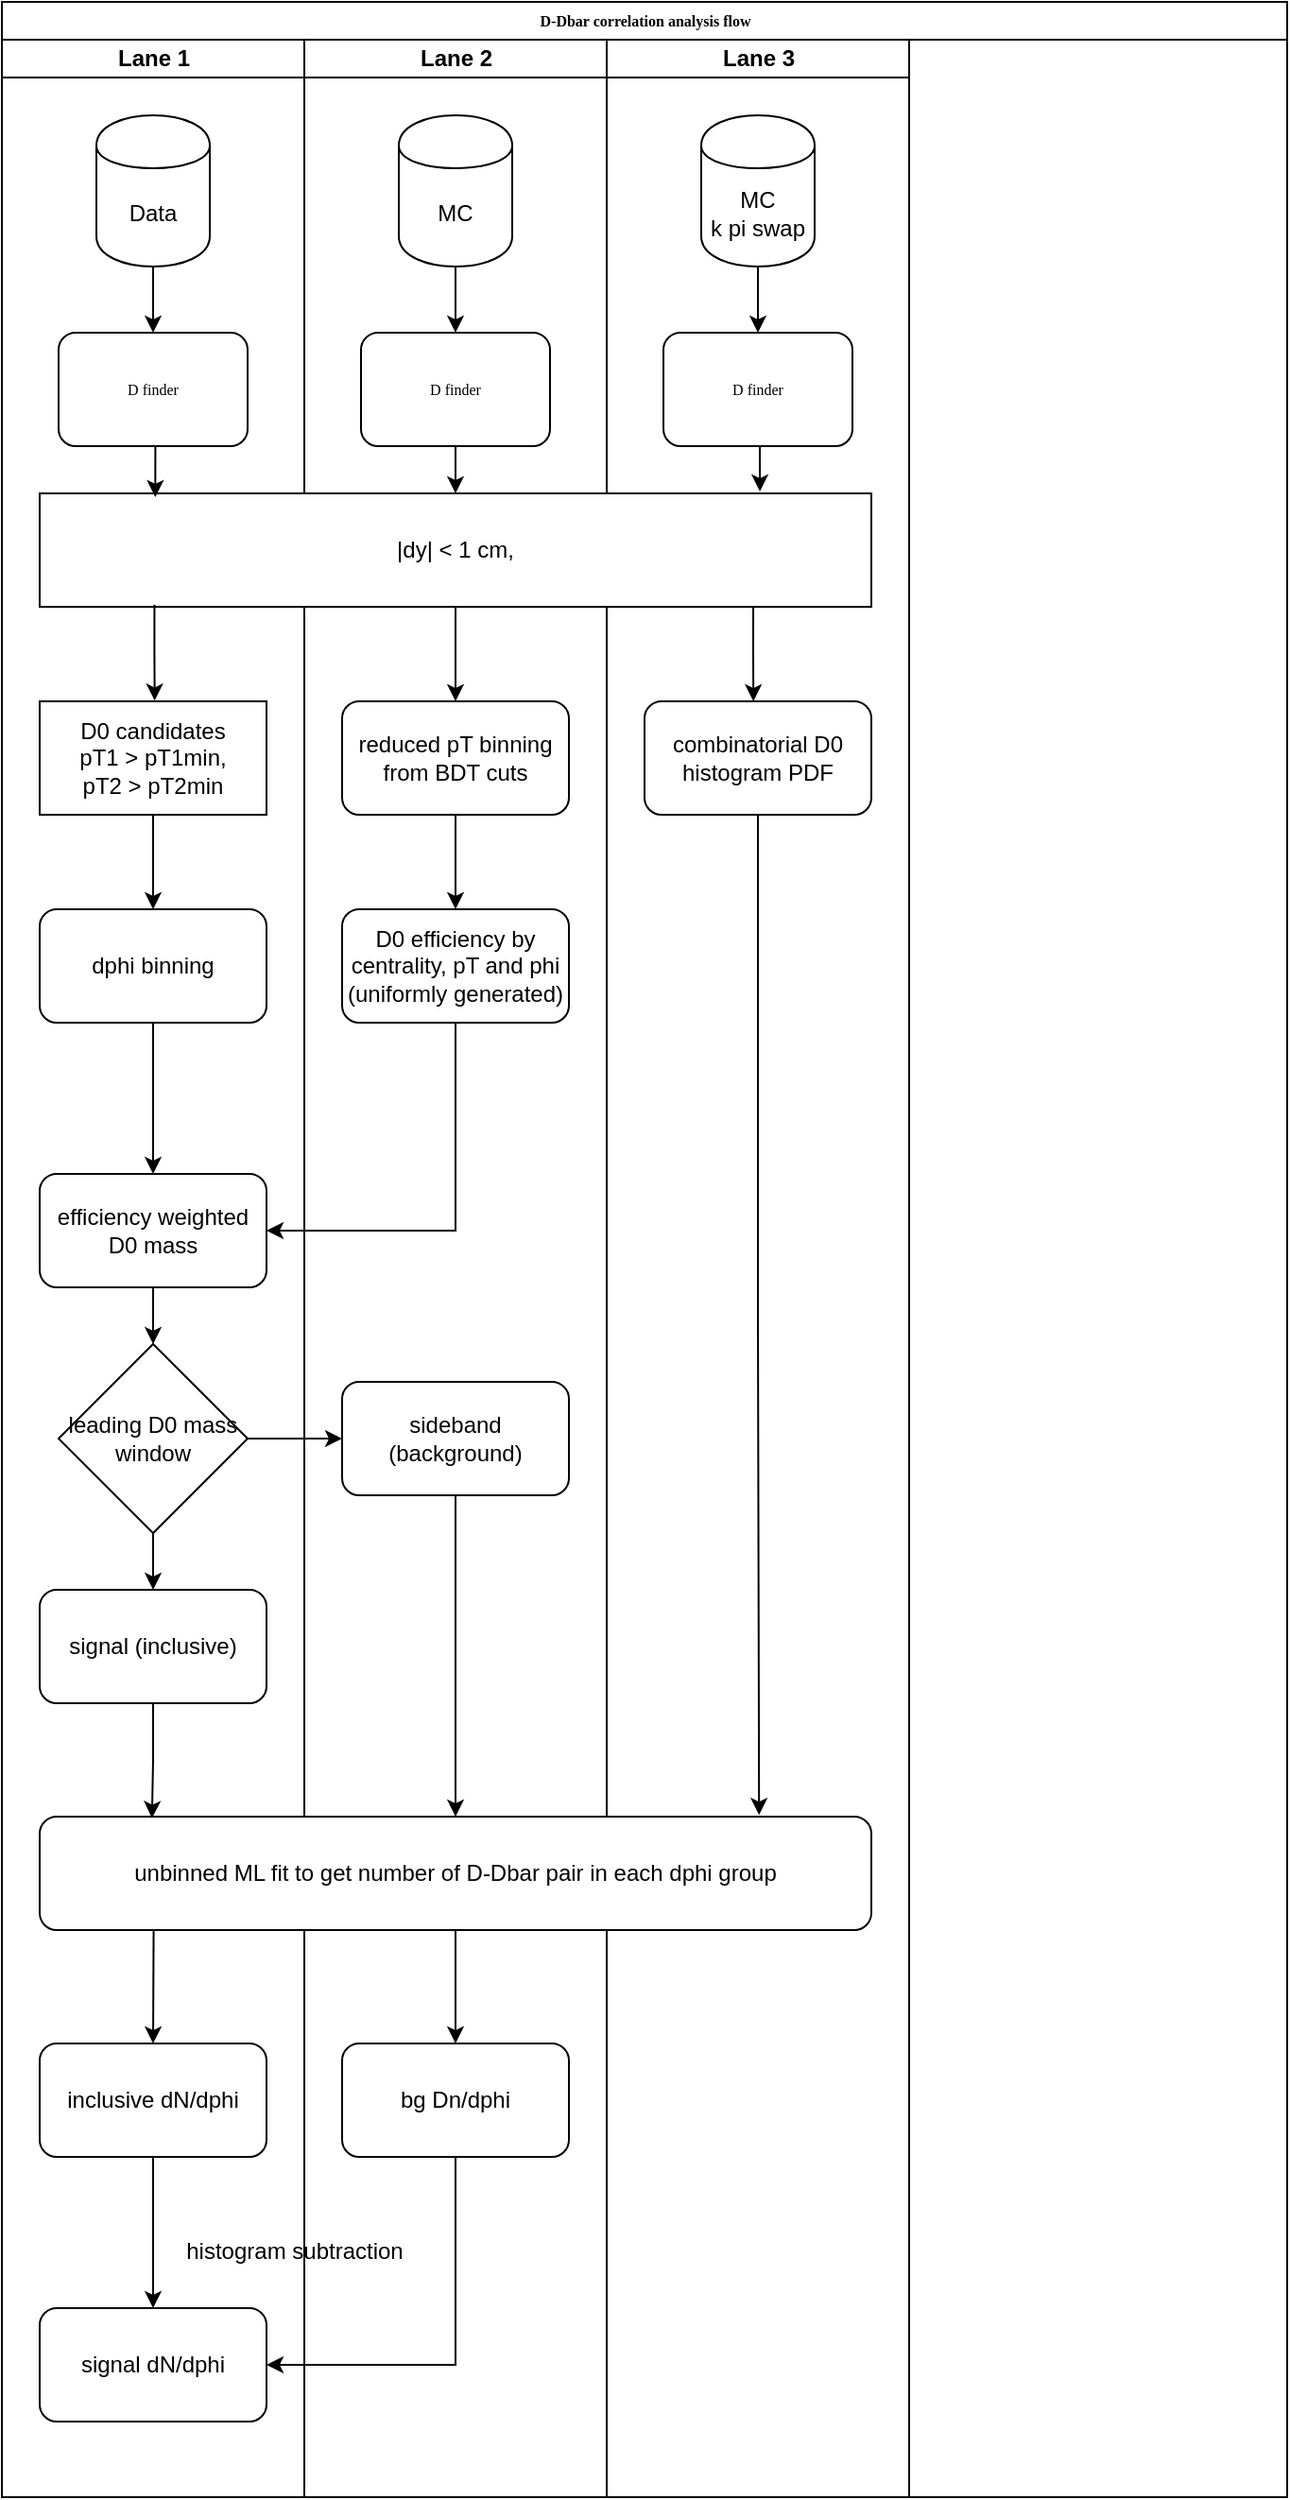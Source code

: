 <mxfile version="13.3.1" type="github">
  <diagram name="Page-1" id="74e2e168-ea6b-b213-b513-2b3c1d86103e">
    <mxGraphModel dx="1422" dy="744" grid="1" gridSize="10" guides="1" tooltips="1" connect="1" arrows="1" fold="1" page="1" pageScale="1" pageWidth="1100" pageHeight="850" background="#ffffff" math="0" shadow="0">
      <root>
        <mxCell id="0" />
        <mxCell id="1" parent="0" />
        <mxCell id="77e6c97f196da883-1" value="D-Dbar correlation analysis flow" style="swimlane;html=1;childLayout=stackLayout;startSize=20;rounded=0;shadow=0;labelBackgroundColor=none;strokeWidth=1;fontFamily=Verdana;fontSize=8;align=center;" parent="1" vertex="1">
          <mxGeometry x="70" y="40" width="680" height="1320" as="geometry" />
        </mxCell>
        <mxCell id="77e6c97f196da883-2" value="Lane 1" style="swimlane;html=1;startSize=20;" parent="77e6c97f196da883-1" vertex="1">
          <mxGeometry y="20" width="160" height="1300" as="geometry" />
        </mxCell>
        <mxCell id="kAKF0bBwQCIukUTh2B5D-12" style="edgeStyle=orthogonalEdgeStyle;rounded=0;orthogonalLoop=1;jettySize=auto;html=1;exitX=0.5;exitY=1;exitDx=0;exitDy=0;entryX=0.5;entryY=0;entryDx=0;entryDy=0;" edge="1" parent="77e6c97f196da883-2" source="kAKF0bBwQCIukUTh2B5D-1" target="77e6c97f196da883-9">
          <mxGeometry relative="1" as="geometry" />
        </mxCell>
        <mxCell id="77e6c97f196da883-9" value="D finder" style="rounded=1;whiteSpace=wrap;html=1;shadow=0;labelBackgroundColor=none;strokeWidth=1;fontFamily=Verdana;fontSize=8;align=center;" parent="77e6c97f196da883-2" vertex="1">
          <mxGeometry x="30" y="155" width="100" height="60" as="geometry" />
        </mxCell>
        <mxCell id="kAKF0bBwQCIukUTh2B5D-1" value="Data" style="shape=cylinder;whiteSpace=wrap;html=1;boundedLbl=1;backgroundOutline=1;" vertex="1" parent="77e6c97f196da883-2">
          <mxGeometry x="50" y="40" width="60" height="80" as="geometry" />
        </mxCell>
        <mxCell id="kAKF0bBwQCIukUTh2B5D-34" style="edgeStyle=orthogonalEdgeStyle;rounded=0;orthogonalLoop=1;jettySize=auto;html=1;exitX=0.5;exitY=1;exitDx=0;exitDy=0;entryX=0.5;entryY=0;entryDx=0;entryDy=0;" edge="1" parent="77e6c97f196da883-2" source="kAKF0bBwQCIukUTh2B5D-26" target="kAKF0bBwQCIukUTh2B5D-33">
          <mxGeometry relative="1" as="geometry" />
        </mxCell>
        <mxCell id="kAKF0bBwQCIukUTh2B5D-26" value="&lt;div&gt;D0 candidates&lt;/div&gt;&lt;div&gt;pT1 &amp;gt; pT1min,&lt;/div&gt;&lt;div&gt;pT2 &amp;gt; pT2min&lt;br&gt;&lt;/div&gt;" style="rounded=0;whiteSpace=wrap;html=1;" vertex="1" parent="77e6c97f196da883-2">
          <mxGeometry x="20" y="350" width="120" height="60" as="geometry" />
        </mxCell>
        <mxCell id="kAKF0bBwQCIukUTh2B5D-38" value="" style="edgeStyle=orthogonalEdgeStyle;rounded=0;orthogonalLoop=1;jettySize=auto;html=1;" edge="1" parent="77e6c97f196da883-2" source="kAKF0bBwQCIukUTh2B5D-33" target="kAKF0bBwQCIukUTh2B5D-37">
          <mxGeometry relative="1" as="geometry" />
        </mxCell>
        <mxCell id="kAKF0bBwQCIukUTh2B5D-33" value="dphi binning" style="rounded=1;whiteSpace=wrap;html=1;" vertex="1" parent="77e6c97f196da883-2">
          <mxGeometry x="20" y="460" width="120" height="60" as="geometry" />
        </mxCell>
        <mxCell id="kAKF0bBwQCIukUTh2B5D-42" style="edgeStyle=orthogonalEdgeStyle;rounded=0;orthogonalLoop=1;jettySize=auto;html=1;exitX=0.5;exitY=1;exitDx=0;exitDy=0;entryX=0.5;entryY=0;entryDx=0;entryDy=0;" edge="1" parent="77e6c97f196da883-2" source="kAKF0bBwQCIukUTh2B5D-37" target="kAKF0bBwQCIukUTh2B5D-40">
          <mxGeometry relative="1" as="geometry" />
        </mxCell>
        <mxCell id="kAKF0bBwQCIukUTh2B5D-37" value="efficiency weighted D0 mass" style="rounded=1;whiteSpace=wrap;html=1;" vertex="1" parent="77e6c97f196da883-2">
          <mxGeometry x="20" y="600" width="120" height="60" as="geometry" />
        </mxCell>
        <mxCell id="kAKF0bBwQCIukUTh2B5D-61" style="edgeStyle=orthogonalEdgeStyle;rounded=0;orthogonalLoop=1;jettySize=auto;html=1;exitX=0.5;exitY=1;exitDx=0;exitDy=0;entryX=0.5;entryY=0;entryDx=0;entryDy=0;" edge="1" parent="77e6c97f196da883-2" source="kAKF0bBwQCIukUTh2B5D-40" target="kAKF0bBwQCIukUTh2B5D-60">
          <mxGeometry relative="1" as="geometry" />
        </mxCell>
        <mxCell id="kAKF0bBwQCIukUTh2B5D-40" value="leading D0 mass window" style="rhombus;whiteSpace=wrap;html=1;" vertex="1" parent="77e6c97f196da883-2">
          <mxGeometry x="30" y="690" width="100" height="100" as="geometry" />
        </mxCell>
        <mxCell id="kAKF0bBwQCIukUTh2B5D-60" value="signal (inclusive)" style="rounded=1;whiteSpace=wrap;html=1;" vertex="1" parent="77e6c97f196da883-2">
          <mxGeometry x="20" y="820" width="120" height="60" as="geometry" />
        </mxCell>
        <mxCell id="kAKF0bBwQCIukUTh2B5D-73" value="" style="edgeStyle=orthogonalEdgeStyle;rounded=0;orthogonalLoop=1;jettySize=auto;html=1;" edge="1" parent="77e6c97f196da883-2" source="kAKF0bBwQCIukUTh2B5D-67" target="kAKF0bBwQCIukUTh2B5D-72">
          <mxGeometry relative="1" as="geometry" />
        </mxCell>
        <mxCell id="kAKF0bBwQCIukUTh2B5D-67" value="inclusive dN/dphi" style="rounded=1;whiteSpace=wrap;html=1;" vertex="1" parent="77e6c97f196da883-2">
          <mxGeometry x="20" y="1060" width="120" height="60" as="geometry" />
        </mxCell>
        <mxCell id="kAKF0bBwQCIukUTh2B5D-72" value="signal dN/dphi" style="rounded=1;whiteSpace=wrap;html=1;" vertex="1" parent="77e6c97f196da883-2">
          <mxGeometry x="20" y="1200" width="120" height="60" as="geometry" />
        </mxCell>
        <mxCell id="77e6c97f196da883-3" value="Lane 2" style="swimlane;html=1;startSize=20;" parent="77e6c97f196da883-1" vertex="1">
          <mxGeometry x="160" y="20" width="160" height="1300" as="geometry" />
        </mxCell>
        <mxCell id="kAKF0bBwQCIukUTh2B5D-6" value="D finder" style="rounded=1;whiteSpace=wrap;html=1;shadow=0;labelBackgroundColor=none;strokeWidth=1;fontFamily=Verdana;fontSize=8;align=center;" vertex="1" parent="77e6c97f196da883-3">
          <mxGeometry x="30" y="155" width="100" height="60" as="geometry" />
        </mxCell>
        <mxCell id="kAKF0bBwQCIukUTh2B5D-2" value="MC" style="shape=cylinder;whiteSpace=wrap;html=1;boundedLbl=1;backgroundOutline=1;" vertex="1" parent="77e6c97f196da883-3">
          <mxGeometry x="50" y="40" width="60" height="80" as="geometry" />
        </mxCell>
        <mxCell id="kAKF0bBwQCIukUTh2B5D-13" style="edgeStyle=orthogonalEdgeStyle;rounded=0;orthogonalLoop=1;jettySize=auto;html=1;exitX=0.5;exitY=1;exitDx=0;exitDy=0;entryX=0.5;entryY=0;entryDx=0;entryDy=0;" edge="1" parent="77e6c97f196da883-3" source="kAKF0bBwQCIukUTh2B5D-2" target="kAKF0bBwQCIukUTh2B5D-6">
          <mxGeometry relative="1" as="geometry">
            <mxPoint x="80" y="150" as="targetPoint" />
          </mxGeometry>
        </mxCell>
        <mxCell id="kAKF0bBwQCIukUTh2B5D-24" value="" style="edgeStyle=orthogonalEdgeStyle;rounded=0;orthogonalLoop=1;jettySize=auto;html=1;" edge="1" parent="77e6c97f196da883-3" source="kAKF0bBwQCIukUTh2B5D-21" target="kAKF0bBwQCIukUTh2B5D-23">
          <mxGeometry relative="1" as="geometry" />
        </mxCell>
        <mxCell id="kAKF0bBwQCIukUTh2B5D-23" value="D0 efficiency by centrality, pT and phi (uniformly generated)" style="rounded=1;whiteSpace=wrap;html=1;" vertex="1" parent="77e6c97f196da883-3">
          <mxGeometry x="20" y="460" width="120" height="60" as="geometry" />
        </mxCell>
        <mxCell id="kAKF0bBwQCIukUTh2B5D-21" value="reduced pT binning from BDT cuts" style="rounded=1;whiteSpace=wrap;html=1;" vertex="1" parent="77e6c97f196da883-3">
          <mxGeometry x="20" y="350" width="120" height="60" as="geometry" />
        </mxCell>
        <mxCell id="kAKF0bBwQCIukUTh2B5D-43" value="sideband (background)" style="rounded=1;whiteSpace=wrap;html=1;" vertex="1" parent="77e6c97f196da883-3">
          <mxGeometry x="20" y="710" width="120" height="60" as="geometry" />
        </mxCell>
        <mxCell id="kAKF0bBwQCIukUTh2B5D-68" value="bg Dn/dphi" style="rounded=1;whiteSpace=wrap;html=1;" vertex="1" parent="77e6c97f196da883-3">
          <mxGeometry x="20" y="1060" width="120" height="60" as="geometry" />
        </mxCell>
        <mxCell id="kAKF0bBwQCIukUTh2B5D-75" value="histogram subtraction" style="text;html=1;strokeColor=none;fillColor=none;align=center;verticalAlign=middle;whiteSpace=wrap;rounded=0;" vertex="1" parent="77e6c97f196da883-3">
          <mxGeometry x="-120" y="1160" width="230" height="20" as="geometry" />
        </mxCell>
        <mxCell id="77e6c97f196da883-4" value="Lane 3" style="swimlane;html=1;startSize=20;" parent="77e6c97f196da883-1" vertex="1">
          <mxGeometry x="320" y="20" width="160" height="1300" as="geometry" />
        </mxCell>
        <mxCell id="kAKF0bBwQCIukUTh2B5D-36" style="edgeStyle=orthogonalEdgeStyle;rounded=0;orthogonalLoop=1;jettySize=auto;html=1;entryX=0.48;entryY=0;entryDx=0;entryDy=0;entryPerimeter=0;exitX=0.858;exitY=1;exitDx=0;exitDy=0;exitPerimeter=0;" edge="1" parent="77e6c97f196da883-4" source="kAKF0bBwQCIukUTh2B5D-15" target="kAKF0bBwQCIukUTh2B5D-35">
          <mxGeometry relative="1" as="geometry">
            <mxPoint x="79" y="300" as="sourcePoint" />
            <Array as="points">
              <mxPoint x="78" y="325" />
              <mxPoint x="78" y="325" />
            </Array>
          </mxGeometry>
        </mxCell>
        <mxCell id="kAKF0bBwQCIukUTh2B5D-15" value="|dy| &amp;lt; 1 cm, " style="rounded=0;whiteSpace=wrap;html=1;" vertex="1" parent="77e6c97f196da883-4">
          <mxGeometry x="-300" y="240" width="440" height="60" as="geometry" />
        </mxCell>
        <mxCell id="kAKF0bBwQCIukUTh2B5D-3" value="&lt;div&gt;MC&lt;/div&gt;&lt;div&gt;k pi swap&lt;br&gt;&lt;/div&gt;" style="shape=cylinder;whiteSpace=wrap;html=1;boundedLbl=1;backgroundOutline=1;" vertex="1" parent="77e6c97f196da883-4">
          <mxGeometry x="50" y="40" width="60" height="80" as="geometry" />
        </mxCell>
        <mxCell id="kAKF0bBwQCIukUTh2B5D-19" style="edgeStyle=orthogonalEdgeStyle;rounded=0;orthogonalLoop=1;jettySize=auto;html=1;exitX=0.5;exitY=1;exitDx=0;exitDy=0;entryX=0.866;entryY=-0.017;entryDx=0;entryDy=0;entryPerimeter=0;" edge="1" parent="77e6c97f196da883-4" source="kAKF0bBwQCIukUTh2B5D-8" target="kAKF0bBwQCIukUTh2B5D-15">
          <mxGeometry relative="1" as="geometry" />
        </mxCell>
        <mxCell id="kAKF0bBwQCIukUTh2B5D-8" value="D finder" style="rounded=1;whiteSpace=wrap;html=1;shadow=0;labelBackgroundColor=none;strokeWidth=1;fontFamily=Verdana;fontSize=8;align=center;" vertex="1" parent="77e6c97f196da883-4">
          <mxGeometry x="30" y="155" width="100" height="60" as="geometry" />
        </mxCell>
        <mxCell id="kAKF0bBwQCIukUTh2B5D-14" style="edgeStyle=orthogonalEdgeStyle;rounded=0;orthogonalLoop=1;jettySize=auto;html=1;exitX=0.5;exitY=1;exitDx=0;exitDy=0;entryX=0.5;entryY=0;entryDx=0;entryDy=0;" edge="1" parent="77e6c97f196da883-4" source="kAKF0bBwQCIukUTh2B5D-3" target="kAKF0bBwQCIukUTh2B5D-8">
          <mxGeometry relative="1" as="geometry">
            <mxPoint x="80" y="150" as="targetPoint" />
          </mxGeometry>
        </mxCell>
        <mxCell id="kAKF0bBwQCIukUTh2B5D-66" style="edgeStyle=orthogonalEdgeStyle;rounded=0;orthogonalLoop=1;jettySize=auto;html=1;exitX=0.5;exitY=1;exitDx=0;exitDy=0;entryX=0.865;entryY=-0.015;entryDx=0;entryDy=0;entryPerimeter=0;" edge="1" parent="77e6c97f196da883-4" source="kAKF0bBwQCIukUTh2B5D-35" target="kAKF0bBwQCIukUTh2B5D-62">
          <mxGeometry relative="1" as="geometry" />
        </mxCell>
        <mxCell id="kAKF0bBwQCIukUTh2B5D-35" value="combinatorial D0 histogram PDF" style="rounded=1;whiteSpace=wrap;html=1;" vertex="1" parent="77e6c97f196da883-4">
          <mxGeometry x="20" y="350" width="120" height="60" as="geometry" />
        </mxCell>
        <mxCell id="kAKF0bBwQCIukUTh2B5D-62" value="unbinned ML fit to get number of D-Dbar pair in each dphi group " style="rounded=1;whiteSpace=wrap;html=1;" vertex="1" parent="77e6c97f196da883-4">
          <mxGeometry x="-300" y="940" width="440" height="60" as="geometry" />
        </mxCell>
        <mxCell id="kAKF0bBwQCIukUTh2B5D-18" style="edgeStyle=orthogonalEdgeStyle;rounded=0;orthogonalLoop=1;jettySize=auto;html=1;exitX=0.5;exitY=1;exitDx=0;exitDy=0;entryX=0.139;entryY=0.033;entryDx=0;entryDy=0;entryPerimeter=0;" edge="1" parent="77e6c97f196da883-1" source="77e6c97f196da883-9" target="kAKF0bBwQCIukUTh2B5D-15">
          <mxGeometry relative="1" as="geometry" />
        </mxCell>
        <mxCell id="kAKF0bBwQCIukUTh2B5D-20" style="edgeStyle=orthogonalEdgeStyle;rounded=0;orthogonalLoop=1;jettySize=auto;html=1;exitX=0.5;exitY=1;exitDx=0;exitDy=0;entryX=0.5;entryY=0;entryDx=0;entryDy=0;" edge="1" parent="77e6c97f196da883-1" source="kAKF0bBwQCIukUTh2B5D-6" target="kAKF0bBwQCIukUTh2B5D-15">
          <mxGeometry relative="1" as="geometry" />
        </mxCell>
        <mxCell id="kAKF0bBwQCIukUTh2B5D-22" style="edgeStyle=orthogonalEdgeStyle;rounded=0;orthogonalLoop=1;jettySize=auto;html=1;exitX=0.5;exitY=1;exitDx=0;exitDy=0;entryX=0.5;entryY=0;entryDx=0;entryDy=0;" edge="1" parent="77e6c97f196da883-1" source="kAKF0bBwQCIukUTh2B5D-15" target="kAKF0bBwQCIukUTh2B5D-21">
          <mxGeometry relative="1" as="geometry" />
        </mxCell>
        <mxCell id="kAKF0bBwQCIukUTh2B5D-28" style="edgeStyle=orthogonalEdgeStyle;rounded=0;orthogonalLoop=1;jettySize=auto;html=1;entryX=0.507;entryY=-0.006;entryDx=0;entryDy=0;exitX=0.138;exitY=0.982;exitDx=0;exitDy=0;exitPerimeter=0;entryPerimeter=0;" edge="1" parent="77e6c97f196da883-1" source="kAKF0bBwQCIukUTh2B5D-15" target="kAKF0bBwQCIukUTh2B5D-26">
          <mxGeometry relative="1" as="geometry">
            <mxPoint x="80" y="321" as="sourcePoint" />
          </mxGeometry>
        </mxCell>
        <mxCell id="kAKF0bBwQCIukUTh2B5D-39" style="edgeStyle=orthogonalEdgeStyle;rounded=0;orthogonalLoop=1;jettySize=auto;html=1;exitX=0.5;exitY=1;exitDx=0;exitDy=0;entryX=1;entryY=0.5;entryDx=0;entryDy=0;" edge="1" parent="77e6c97f196da883-1" source="kAKF0bBwQCIukUTh2B5D-23" target="kAKF0bBwQCIukUTh2B5D-37">
          <mxGeometry relative="1" as="geometry" />
        </mxCell>
        <mxCell id="kAKF0bBwQCIukUTh2B5D-44" style="edgeStyle=orthogonalEdgeStyle;rounded=0;orthogonalLoop=1;jettySize=auto;html=1;exitX=1;exitY=0.5;exitDx=0;exitDy=0;entryX=0;entryY=0.5;entryDx=0;entryDy=0;" edge="1" parent="77e6c97f196da883-1" source="kAKF0bBwQCIukUTh2B5D-40" target="kAKF0bBwQCIukUTh2B5D-43">
          <mxGeometry relative="1" as="geometry" />
        </mxCell>
        <mxCell id="kAKF0bBwQCIukUTh2B5D-64" style="edgeStyle=orthogonalEdgeStyle;rounded=0;orthogonalLoop=1;jettySize=auto;html=1;exitX=0.5;exitY=1;exitDx=0;exitDy=0;entryX=0.135;entryY=0.012;entryDx=0;entryDy=0;entryPerimeter=0;" edge="1" parent="77e6c97f196da883-1" source="kAKF0bBwQCIukUTh2B5D-60" target="kAKF0bBwQCIukUTh2B5D-62">
          <mxGeometry relative="1" as="geometry" />
        </mxCell>
        <mxCell id="kAKF0bBwQCIukUTh2B5D-65" style="edgeStyle=orthogonalEdgeStyle;rounded=0;orthogonalLoop=1;jettySize=auto;html=1;exitX=0.5;exitY=1;exitDx=0;exitDy=0;entryX=0.5;entryY=0;entryDx=0;entryDy=0;" edge="1" parent="77e6c97f196da883-1" source="kAKF0bBwQCIukUTh2B5D-43" target="kAKF0bBwQCIukUTh2B5D-62">
          <mxGeometry relative="1" as="geometry" />
        </mxCell>
        <mxCell id="kAKF0bBwQCIukUTh2B5D-69" style="edgeStyle=orthogonalEdgeStyle;rounded=0;orthogonalLoop=1;jettySize=auto;html=1;exitX=0.5;exitY=1;exitDx=0;exitDy=0;entryX=0.5;entryY=0;entryDx=0;entryDy=0;" edge="1" parent="77e6c97f196da883-1" source="kAKF0bBwQCIukUTh2B5D-62" target="kAKF0bBwQCIukUTh2B5D-68">
          <mxGeometry relative="1" as="geometry" />
        </mxCell>
        <mxCell id="kAKF0bBwQCIukUTh2B5D-71" value="" style="endArrow=classic;html=1;entryX=0.5;entryY=0;entryDx=0;entryDy=0;exitX=0.137;exitY=1.004;exitDx=0;exitDy=0;exitPerimeter=0;" edge="1" parent="77e6c97f196da883-1" source="kAKF0bBwQCIukUTh2B5D-62" target="kAKF0bBwQCIukUTh2B5D-67">
          <mxGeometry width="50" height="50" relative="1" as="geometry">
            <mxPoint x="80" y="1023" as="sourcePoint" />
            <mxPoint x="105" y="1010" as="targetPoint" />
          </mxGeometry>
        </mxCell>
        <mxCell id="kAKF0bBwQCIukUTh2B5D-74" style="edgeStyle=orthogonalEdgeStyle;rounded=0;orthogonalLoop=1;jettySize=auto;html=1;exitX=0.5;exitY=1;exitDx=0;exitDy=0;entryX=1;entryY=0.5;entryDx=0;entryDy=0;" edge="1" parent="77e6c97f196da883-1" source="kAKF0bBwQCIukUTh2B5D-68" target="kAKF0bBwQCIukUTh2B5D-72">
          <mxGeometry relative="1" as="geometry" />
        </mxCell>
      </root>
    </mxGraphModel>
  </diagram>
</mxfile>
